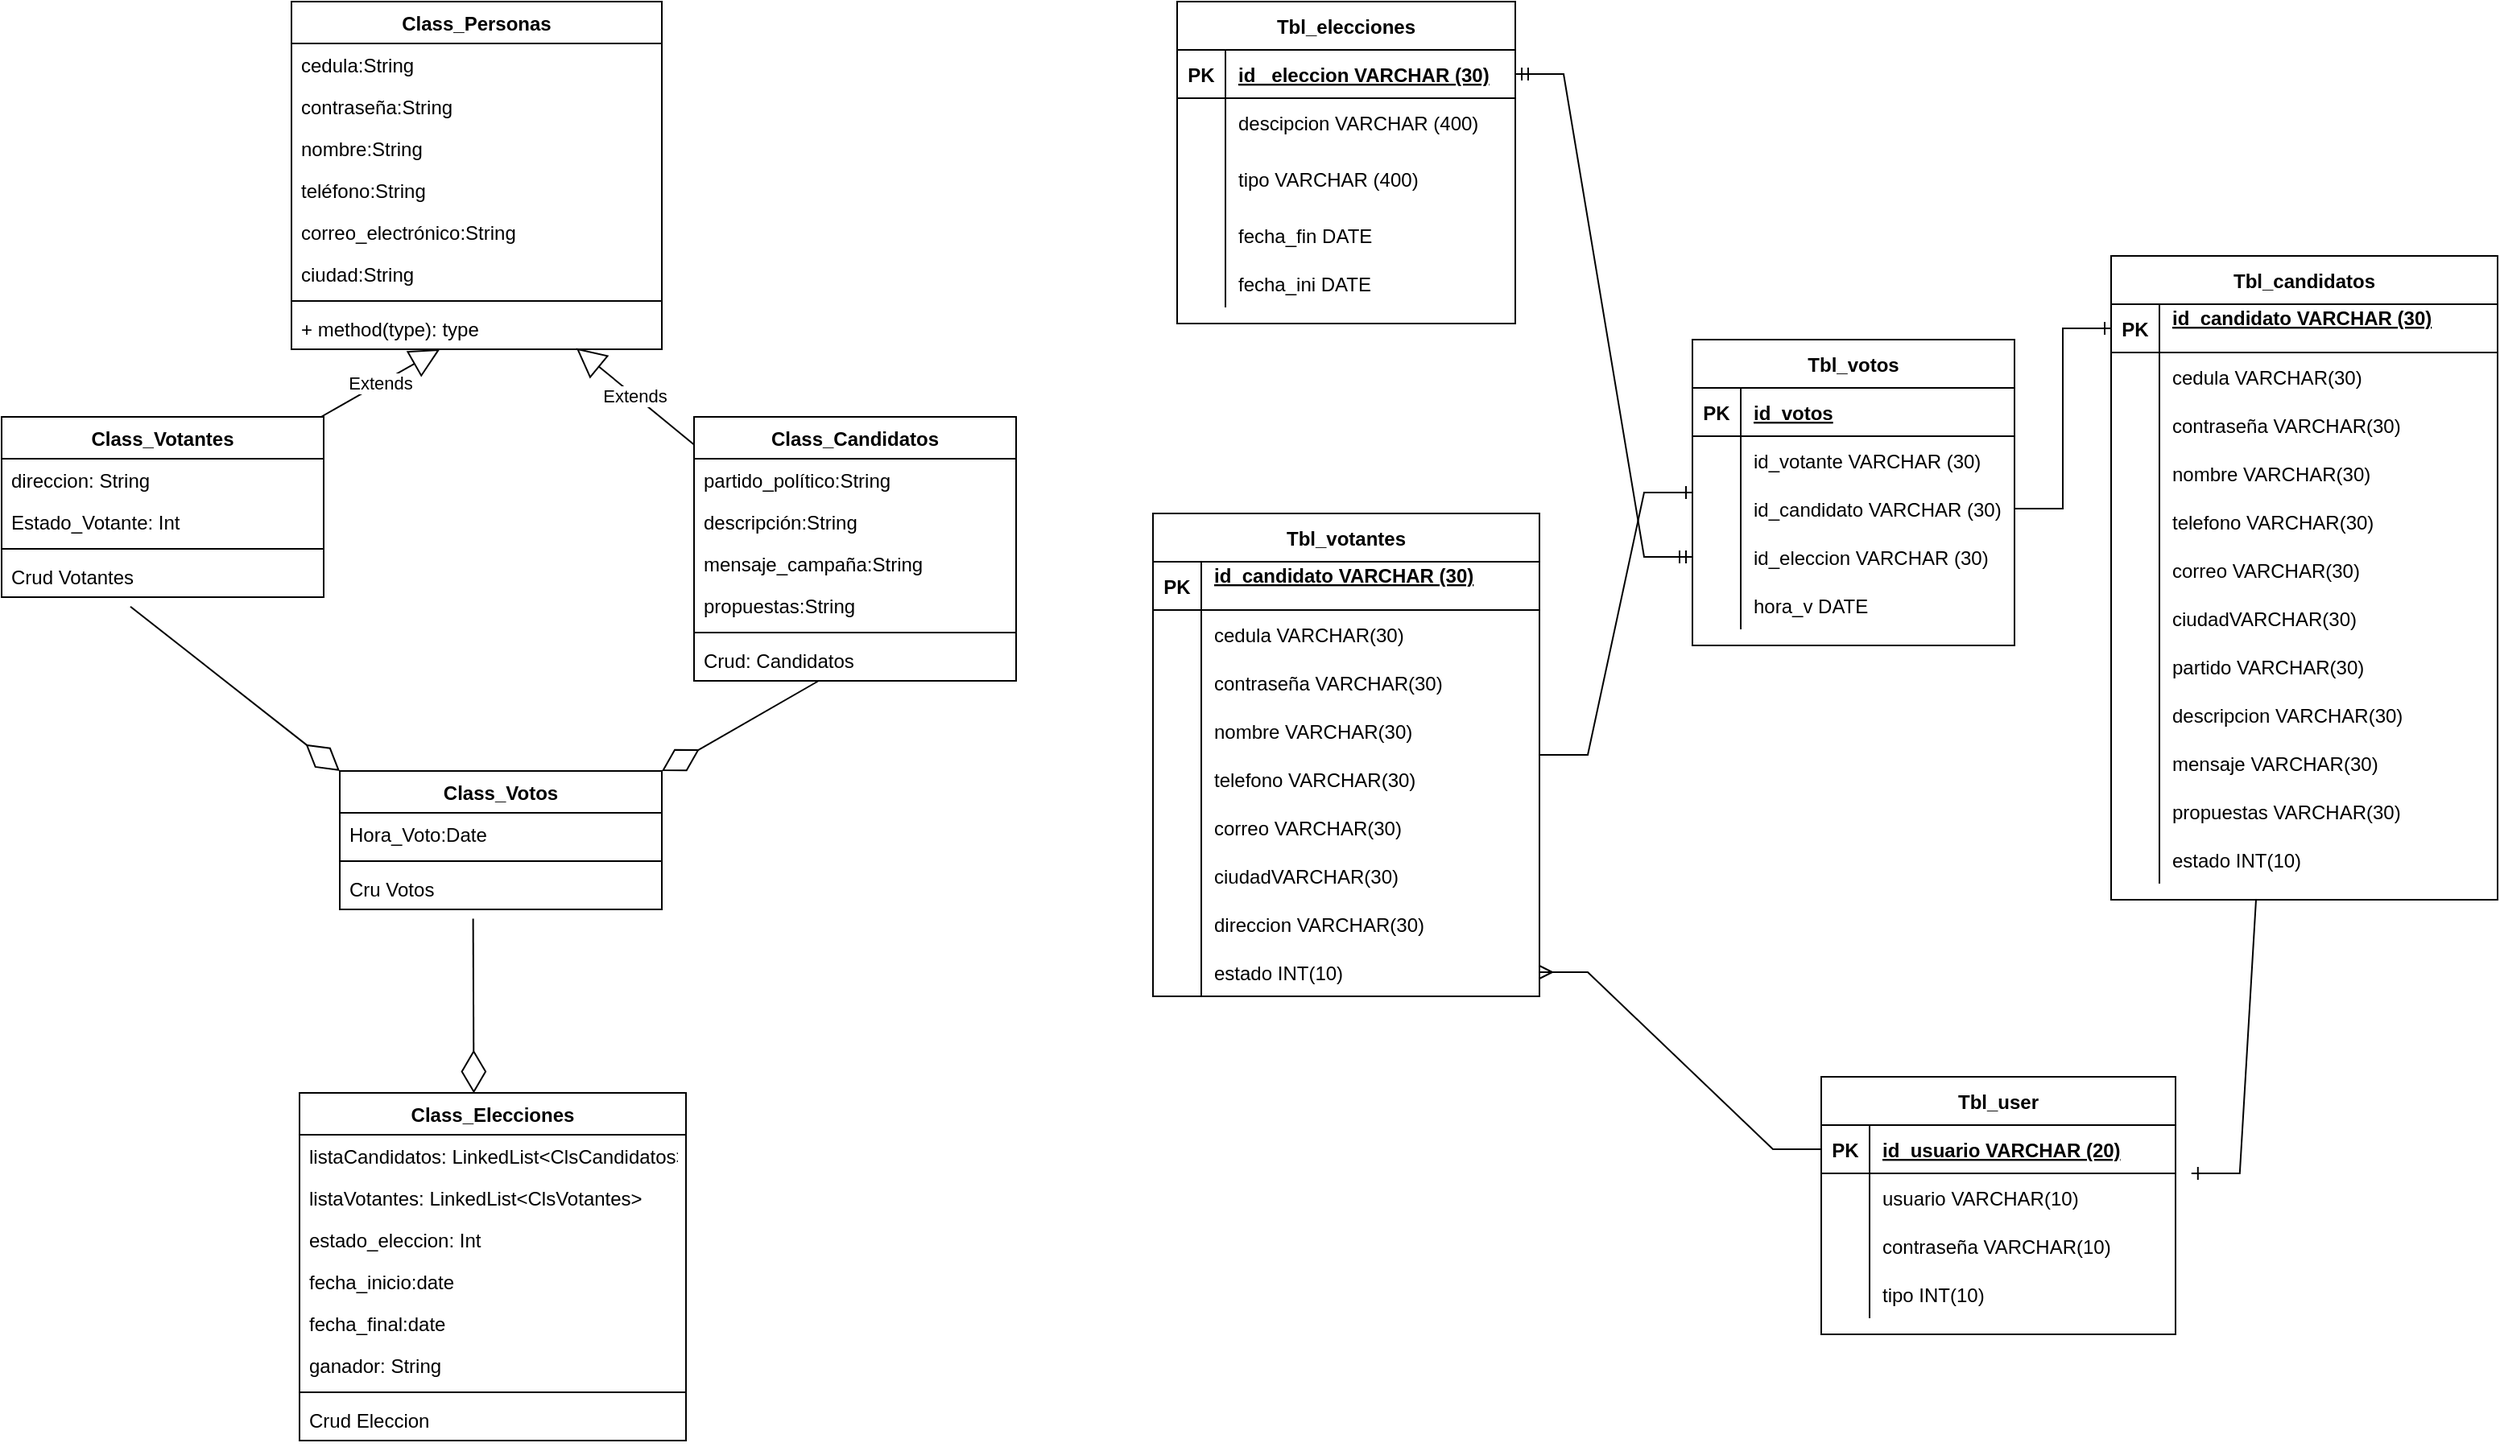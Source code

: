 <mxfile version="20.0.3" type="github">
  <diagram id="G4oEIByGBV0bDzOQUL3O" name="Page-1">
    <mxGraphModel dx="2031" dy="1134" grid="1" gridSize="10" guides="1" tooltips="1" connect="1" arrows="1" fold="1" page="1" pageScale="1" pageWidth="827" pageHeight="1169" math="0" shadow="0">
      <root>
        <mxCell id="0" />
        <mxCell id="1" parent="0" />
        <mxCell id="IxqfOwHsehewPm6ppPKk-1" value="Class_Personas" style="swimlane;fontStyle=1;align=center;verticalAlign=top;childLayout=stackLayout;horizontal=1;startSize=26;horizontalStack=0;resizeParent=1;resizeParentMax=0;resizeLast=0;collapsible=1;marginBottom=0;" parent="1" vertex="1">
          <mxGeometry x="260" y="122" width="230" height="216" as="geometry">
            <mxRectangle x="260" y="160" width="130" height="30" as="alternateBounds" />
          </mxGeometry>
        </mxCell>
        <mxCell id="IxqfOwHsehewPm6ppPKk-18" value="cedula:String" style="text;strokeColor=none;fillColor=none;align=left;verticalAlign=top;spacingLeft=4;spacingRight=4;overflow=hidden;rotatable=0;points=[[0,0.5],[1,0.5]];portConstraint=eastwest;" parent="IxqfOwHsehewPm6ppPKk-1" vertex="1">
          <mxGeometry y="26" width="230" height="26" as="geometry" />
        </mxCell>
        <mxCell id="Ws5EzYjuf2vBbt2wzNOS-32" value="contraseña:String" style="text;strokeColor=none;fillColor=none;align=left;verticalAlign=top;spacingLeft=4;spacingRight=4;overflow=hidden;rotatable=0;points=[[0,0.5],[1,0.5]];portConstraint=eastwest;" vertex="1" parent="IxqfOwHsehewPm6ppPKk-1">
          <mxGeometry y="52" width="230" height="26" as="geometry" />
        </mxCell>
        <mxCell id="IxqfOwHsehewPm6ppPKk-19" value="nombre:String" style="text;strokeColor=none;fillColor=none;align=left;verticalAlign=top;spacingLeft=4;spacingRight=4;overflow=hidden;rotatable=0;points=[[0,0.5],[1,0.5]];portConstraint=eastwest;" parent="IxqfOwHsehewPm6ppPKk-1" vertex="1">
          <mxGeometry y="78" width="230" height="26" as="geometry" />
        </mxCell>
        <mxCell id="IxqfOwHsehewPm6ppPKk-20" value="teléfono:String" style="text;strokeColor=none;fillColor=none;align=left;verticalAlign=top;spacingLeft=4;spacingRight=4;overflow=hidden;rotatable=0;points=[[0,0.5],[1,0.5]];portConstraint=eastwest;" parent="IxqfOwHsehewPm6ppPKk-1" vertex="1">
          <mxGeometry y="104" width="230" height="26" as="geometry" />
        </mxCell>
        <mxCell id="IxqfOwHsehewPm6ppPKk-35" value="correo_electrónico:String" style="text;strokeColor=none;fillColor=none;align=left;verticalAlign=top;spacingLeft=4;spacingRight=4;overflow=hidden;rotatable=0;points=[[0,0.5],[1,0.5]];portConstraint=eastwest;" parent="IxqfOwHsehewPm6ppPKk-1" vertex="1">
          <mxGeometry y="130" width="230" height="26" as="geometry" />
        </mxCell>
        <mxCell id="Ws5EzYjuf2vBbt2wzNOS-26" value="ciudad:String" style="text;strokeColor=none;fillColor=none;align=left;verticalAlign=top;spacingLeft=4;spacingRight=4;overflow=hidden;rotatable=0;points=[[0,0.5],[1,0.5]];portConstraint=eastwest;" vertex="1" parent="IxqfOwHsehewPm6ppPKk-1">
          <mxGeometry y="156" width="230" height="26" as="geometry" />
        </mxCell>
        <mxCell id="IxqfOwHsehewPm6ppPKk-3" value="" style="line;strokeWidth=1;fillColor=none;align=left;verticalAlign=middle;spacingTop=-1;spacingLeft=3;spacingRight=3;rotatable=0;labelPosition=right;points=[];portConstraint=eastwest;" parent="IxqfOwHsehewPm6ppPKk-1" vertex="1">
          <mxGeometry y="182" width="230" height="8" as="geometry" />
        </mxCell>
        <mxCell id="IxqfOwHsehewPm6ppPKk-4" value="+ method(type): type" style="text;strokeColor=none;fillColor=none;align=left;verticalAlign=top;spacingLeft=4;spacingRight=4;overflow=hidden;rotatable=0;points=[[0,0.5],[1,0.5]];portConstraint=eastwest;" parent="IxqfOwHsehewPm6ppPKk-1" vertex="1">
          <mxGeometry y="190" width="230" height="26" as="geometry" />
        </mxCell>
        <mxCell id="IxqfOwHsehewPm6ppPKk-5" value="Class_Candidatos" style="swimlane;fontStyle=1;align=center;verticalAlign=top;childLayout=stackLayout;horizontal=1;startSize=26;horizontalStack=0;resizeParent=1;resizeParentMax=0;resizeLast=0;collapsible=1;marginBottom=0;" parent="1" vertex="1">
          <mxGeometry x="510" y="380" width="200" height="164" as="geometry" />
        </mxCell>
        <mxCell id="Ws5EzYjuf2vBbt2wzNOS-27" value="partido_político:String&#xa;" style="text;strokeColor=none;fillColor=none;align=left;verticalAlign=top;spacingLeft=4;spacingRight=4;overflow=hidden;rotatable=0;points=[[0,0.5],[1,0.5]];portConstraint=eastwest;" vertex="1" parent="IxqfOwHsehewPm6ppPKk-5">
          <mxGeometry y="26" width="200" height="26" as="geometry" />
        </mxCell>
        <mxCell id="Ws5EzYjuf2vBbt2wzNOS-28" value="descripción:String" style="text;strokeColor=none;fillColor=none;align=left;verticalAlign=top;spacingLeft=4;spacingRight=4;overflow=hidden;rotatable=0;points=[[0,0.5],[1,0.5]];portConstraint=eastwest;" vertex="1" parent="IxqfOwHsehewPm6ppPKk-5">
          <mxGeometry y="52" width="200" height="26" as="geometry" />
        </mxCell>
        <mxCell id="Ws5EzYjuf2vBbt2wzNOS-29" value="mensaje_campaña:String" style="text;strokeColor=none;fillColor=none;align=left;verticalAlign=top;spacingLeft=4;spacingRight=4;overflow=hidden;rotatable=0;points=[[0,0.5],[1,0.5]];portConstraint=eastwest;" vertex="1" parent="IxqfOwHsehewPm6ppPKk-5">
          <mxGeometry y="78" width="200" height="26" as="geometry" />
        </mxCell>
        <mxCell id="Ws5EzYjuf2vBbt2wzNOS-30" value="propuestas:String" style="text;strokeColor=none;fillColor=none;align=left;verticalAlign=top;spacingLeft=4;spacingRight=4;overflow=hidden;rotatable=0;points=[[0,0.5],[1,0.5]];portConstraint=eastwest;" vertex="1" parent="IxqfOwHsehewPm6ppPKk-5">
          <mxGeometry y="104" width="200" height="26" as="geometry" />
        </mxCell>
        <mxCell id="IxqfOwHsehewPm6ppPKk-7" value="" style="line;strokeWidth=1;fillColor=none;align=left;verticalAlign=middle;spacingTop=-1;spacingLeft=3;spacingRight=3;rotatable=0;labelPosition=right;points=[];portConstraint=eastwest;" parent="IxqfOwHsehewPm6ppPKk-5" vertex="1">
          <mxGeometry y="130" width="200" height="8" as="geometry" />
        </mxCell>
        <mxCell id="IxqfOwHsehewPm6ppPKk-8" value="Crud: Candidatos" style="text;strokeColor=none;fillColor=none;align=left;verticalAlign=top;spacingLeft=4;spacingRight=4;overflow=hidden;rotatable=0;points=[[0,0.5],[1,0.5]];portConstraint=eastwest;" parent="IxqfOwHsehewPm6ppPKk-5" vertex="1">
          <mxGeometry y="138" width="200" height="26" as="geometry" />
        </mxCell>
        <mxCell id="IxqfOwHsehewPm6ppPKk-13" value="Class_Elecciones" style="swimlane;fontStyle=1;align=center;verticalAlign=top;childLayout=stackLayout;horizontal=1;startSize=26;horizontalStack=0;resizeParent=1;resizeParentMax=0;resizeLast=0;collapsible=1;marginBottom=0;" parent="1" vertex="1">
          <mxGeometry x="265" y="800" width="240" height="216" as="geometry" />
        </mxCell>
        <mxCell id="IxqfOwHsehewPm6ppPKk-14" value="listaCandidatos: LinkedList&lt;ClsCandidatos&gt;" style="text;strokeColor=none;fillColor=none;align=left;verticalAlign=top;spacingLeft=4;spacingRight=4;overflow=hidden;rotatable=0;points=[[0,0.5],[1,0.5]];portConstraint=eastwest;" parent="IxqfOwHsehewPm6ppPKk-13" vertex="1">
          <mxGeometry y="26" width="240" height="26" as="geometry" />
        </mxCell>
        <mxCell id="IxqfOwHsehewPm6ppPKk-33" value="listaVotantes: LinkedList&lt;ClsVotantes&gt;" style="text;strokeColor=none;fillColor=none;align=left;verticalAlign=top;spacingLeft=4;spacingRight=4;overflow=hidden;rotatable=0;points=[[0,0.5],[1,0.5]];portConstraint=eastwest;" parent="IxqfOwHsehewPm6ppPKk-13" vertex="1">
          <mxGeometry y="52" width="240" height="26" as="geometry" />
        </mxCell>
        <mxCell id="Ws5EzYjuf2vBbt2wzNOS-21" value="estado_eleccion: Int" style="text;strokeColor=none;fillColor=none;align=left;verticalAlign=top;spacingLeft=4;spacingRight=4;overflow=hidden;rotatable=0;points=[[0,0.5],[1,0.5]];portConstraint=eastwest;" vertex="1" parent="IxqfOwHsehewPm6ppPKk-13">
          <mxGeometry y="78" width="240" height="26" as="geometry" />
        </mxCell>
        <mxCell id="Ws5EzYjuf2vBbt2wzNOS-22" value="fecha_inicio:date" style="text;strokeColor=none;fillColor=none;align=left;verticalAlign=top;spacingLeft=4;spacingRight=4;overflow=hidden;rotatable=0;points=[[0,0.5],[1,0.5]];portConstraint=eastwest;" vertex="1" parent="IxqfOwHsehewPm6ppPKk-13">
          <mxGeometry y="104" width="240" height="26" as="geometry" />
        </mxCell>
        <mxCell id="Ws5EzYjuf2vBbt2wzNOS-23" value="fecha_final:date" style="text;strokeColor=none;fillColor=none;align=left;verticalAlign=top;spacingLeft=4;spacingRight=4;overflow=hidden;rotatable=0;points=[[0,0.5],[1,0.5]];portConstraint=eastwest;" vertex="1" parent="IxqfOwHsehewPm6ppPKk-13">
          <mxGeometry y="130" width="240" height="26" as="geometry" />
        </mxCell>
        <mxCell id="Ws5EzYjuf2vBbt2wzNOS-24" value="ganador: String" style="text;strokeColor=none;fillColor=none;align=left;verticalAlign=top;spacingLeft=4;spacingRight=4;overflow=hidden;rotatable=0;points=[[0,0.5],[1,0.5]];portConstraint=eastwest;" vertex="1" parent="IxqfOwHsehewPm6ppPKk-13">
          <mxGeometry y="156" width="240" height="26" as="geometry" />
        </mxCell>
        <mxCell id="IxqfOwHsehewPm6ppPKk-15" value="" style="line;strokeWidth=1;fillColor=none;align=left;verticalAlign=middle;spacingTop=-1;spacingLeft=3;spacingRight=3;rotatable=0;labelPosition=right;points=[];portConstraint=eastwest;" parent="IxqfOwHsehewPm6ppPKk-13" vertex="1">
          <mxGeometry y="182" width="240" height="8" as="geometry" />
        </mxCell>
        <mxCell id="IxqfOwHsehewPm6ppPKk-16" value="Crud Eleccion" style="text;strokeColor=none;fillColor=none;align=left;verticalAlign=top;spacingLeft=4;spacingRight=4;overflow=hidden;rotatable=0;points=[[0,0.5],[1,0.5]];portConstraint=eastwest;" parent="IxqfOwHsehewPm6ppPKk-13" vertex="1">
          <mxGeometry y="190" width="240" height="26" as="geometry" />
        </mxCell>
        <mxCell id="IxqfOwHsehewPm6ppPKk-32" value="" style="endArrow=diamondThin;endFill=0;endSize=24;html=1;rounded=0;entryX=1;entryY=0;entryDx=0;entryDy=0;" parent="1" source="IxqfOwHsehewPm6ppPKk-8" target="Ws5EzYjuf2vBbt2wzNOS-39" edge="1">
          <mxGeometry width="160" relative="1" as="geometry">
            <mxPoint x="350" y="430" as="sourcePoint" />
            <mxPoint x="510" y="430" as="targetPoint" />
          </mxGeometry>
        </mxCell>
        <mxCell id="IxqfOwHsehewPm6ppPKk-36" value="Class_Votantes" style="swimlane;fontStyle=1;align=center;verticalAlign=top;childLayout=stackLayout;horizontal=1;startSize=26;horizontalStack=0;resizeParent=1;resizeParentMax=0;resizeLast=0;collapsible=1;marginBottom=0;" parent="1" vertex="1">
          <mxGeometry x="80" y="380" width="200" height="112" as="geometry" />
        </mxCell>
        <mxCell id="IxqfOwHsehewPm6ppPKk-37" value="direccion: String" style="text;strokeColor=none;fillColor=none;align=left;verticalAlign=top;spacingLeft=4;spacingRight=4;overflow=hidden;rotatable=0;points=[[0,0.5],[1,0.5]];portConstraint=eastwest;" parent="IxqfOwHsehewPm6ppPKk-36" vertex="1">
          <mxGeometry y="26" width="200" height="26" as="geometry" />
        </mxCell>
        <mxCell id="Ws5EzYjuf2vBbt2wzNOS-48" value="Estado_Votante: Int" style="text;strokeColor=none;fillColor=none;align=left;verticalAlign=top;spacingLeft=4;spacingRight=4;overflow=hidden;rotatable=0;points=[[0,0.5],[1,0.5]];portConstraint=eastwest;" vertex="1" parent="IxqfOwHsehewPm6ppPKk-36">
          <mxGeometry y="52" width="200" height="26" as="geometry" />
        </mxCell>
        <mxCell id="IxqfOwHsehewPm6ppPKk-38" value="" style="line;strokeWidth=1;fillColor=none;align=left;verticalAlign=middle;spacingTop=-1;spacingLeft=3;spacingRight=3;rotatable=0;labelPosition=right;points=[];portConstraint=eastwest;" parent="IxqfOwHsehewPm6ppPKk-36" vertex="1">
          <mxGeometry y="78" width="200" height="8" as="geometry" />
        </mxCell>
        <mxCell id="IxqfOwHsehewPm6ppPKk-39" value="Crud Votantes" style="text;strokeColor=none;fillColor=none;align=left;verticalAlign=top;spacingLeft=4;spacingRight=4;overflow=hidden;rotatable=0;points=[[0,0.5],[1,0.5]];portConstraint=eastwest;" parent="IxqfOwHsehewPm6ppPKk-36" vertex="1">
          <mxGeometry y="86" width="200" height="26" as="geometry" />
        </mxCell>
        <mxCell id="IxqfOwHsehewPm6ppPKk-44" value="Extends" style="endArrow=block;endSize=16;endFill=0;html=1;rounded=0;" parent="1" source="IxqfOwHsehewPm6ppPKk-36" target="IxqfOwHsehewPm6ppPKk-4" edge="1">
          <mxGeometry width="160" relative="1" as="geometry">
            <mxPoint x="350" y="430" as="sourcePoint" />
            <mxPoint x="510" y="430" as="targetPoint" />
          </mxGeometry>
        </mxCell>
        <mxCell id="IxqfOwHsehewPm6ppPKk-45" value="Extends" style="endArrow=block;endSize=16;endFill=0;html=1;rounded=0;entryX=0.769;entryY=0.971;entryDx=0;entryDy=0;entryPerimeter=0;exitX=0;exitY=0.105;exitDx=0;exitDy=0;exitPerimeter=0;" parent="1" source="IxqfOwHsehewPm6ppPKk-5" target="IxqfOwHsehewPm6ppPKk-4" edge="1">
          <mxGeometry width="160" relative="1" as="geometry">
            <mxPoint x="350" y="430" as="sourcePoint" />
            <mxPoint x="510" y="430" as="targetPoint" />
          </mxGeometry>
        </mxCell>
        <mxCell id="Ws5EzYjuf2vBbt2wzNOS-16" value="" style="endArrow=diamondThin;endFill=0;endSize=24;html=1;rounded=0;entryX=0;entryY=0;entryDx=0;entryDy=0;exitX=0.4;exitY=1.226;exitDx=0;exitDy=0;exitPerimeter=0;" edge="1" parent="1" source="IxqfOwHsehewPm6ppPKk-39" target="Ws5EzYjuf2vBbt2wzNOS-39">
          <mxGeometry width="160" relative="1" as="geometry">
            <mxPoint x="169" y="492.988" as="sourcePoint" />
            <mxPoint x="770" y="510" as="targetPoint" />
          </mxGeometry>
        </mxCell>
        <mxCell id="Ws5EzYjuf2vBbt2wzNOS-39" value="Class_Votos" style="swimlane;fontStyle=1;align=center;verticalAlign=top;childLayout=stackLayout;horizontal=1;startSize=26;horizontalStack=0;resizeParent=1;resizeParentMax=0;resizeLast=0;collapsible=1;marginBottom=0;" vertex="1" parent="1">
          <mxGeometry x="290" y="600" width="200" height="86" as="geometry" />
        </mxCell>
        <mxCell id="Ws5EzYjuf2vBbt2wzNOS-41" value="Hora_Voto:Date" style="text;strokeColor=none;fillColor=none;align=left;verticalAlign=top;spacingLeft=4;spacingRight=4;overflow=hidden;rotatable=0;points=[[0,0.5],[1,0.5]];portConstraint=eastwest;" vertex="1" parent="Ws5EzYjuf2vBbt2wzNOS-39">
          <mxGeometry y="26" width="200" height="26" as="geometry" />
        </mxCell>
        <mxCell id="Ws5EzYjuf2vBbt2wzNOS-43" value="" style="line;strokeWidth=1;fillColor=none;align=left;verticalAlign=middle;spacingTop=-1;spacingLeft=3;spacingRight=3;rotatable=0;labelPosition=right;points=[];portConstraint=eastwest;" vertex="1" parent="Ws5EzYjuf2vBbt2wzNOS-39">
          <mxGeometry y="52" width="200" height="8" as="geometry" />
        </mxCell>
        <mxCell id="Ws5EzYjuf2vBbt2wzNOS-44" value="Cru Votos" style="text;strokeColor=none;fillColor=none;align=left;verticalAlign=top;spacingLeft=4;spacingRight=4;overflow=hidden;rotatable=0;points=[[0,0.5],[1,0.5]];portConstraint=eastwest;" vertex="1" parent="Ws5EzYjuf2vBbt2wzNOS-39">
          <mxGeometry y="60" width="200" height="26" as="geometry" />
        </mxCell>
        <mxCell id="Ws5EzYjuf2vBbt2wzNOS-46" value="" style="endArrow=diamondThin;endFill=0;endSize=24;html=1;rounded=0;entryX=0.451;entryY=0.001;entryDx=0;entryDy=0;entryPerimeter=0;exitX=0.414;exitY=1.222;exitDx=0;exitDy=0;exitPerimeter=0;" edge="1" parent="1" source="Ws5EzYjuf2vBbt2wzNOS-44" target="IxqfOwHsehewPm6ppPKk-13">
          <mxGeometry width="160" relative="1" as="geometry">
            <mxPoint x="540" y="650" as="sourcePoint" />
            <mxPoint x="700" y="650" as="targetPoint" />
          </mxGeometry>
        </mxCell>
        <mxCell id="Ws5EzYjuf2vBbt2wzNOS-49" value="Tbl_elecciones" style="shape=table;startSize=30;container=1;collapsible=1;childLayout=tableLayout;fixedRows=1;rowLines=0;fontStyle=1;align=center;resizeLast=1;" vertex="1" parent="1">
          <mxGeometry x="810" y="122" width="210" height="200.0" as="geometry" />
        </mxCell>
        <mxCell id="Ws5EzYjuf2vBbt2wzNOS-50" value="" style="shape=tableRow;horizontal=0;startSize=0;swimlaneHead=0;swimlaneBody=0;fillColor=none;collapsible=0;dropTarget=0;points=[[0,0.5],[1,0.5]];portConstraint=eastwest;top=0;left=0;right=0;bottom=1;" vertex="1" parent="Ws5EzYjuf2vBbt2wzNOS-49">
          <mxGeometry y="30" width="210" height="30" as="geometry" />
        </mxCell>
        <mxCell id="Ws5EzYjuf2vBbt2wzNOS-51" value="PK" style="shape=partialRectangle;connectable=0;fillColor=none;top=0;left=0;bottom=0;right=0;fontStyle=1;overflow=hidden;" vertex="1" parent="Ws5EzYjuf2vBbt2wzNOS-50">
          <mxGeometry width="30" height="30" as="geometry">
            <mxRectangle width="30" height="30" as="alternateBounds" />
          </mxGeometry>
        </mxCell>
        <mxCell id="Ws5EzYjuf2vBbt2wzNOS-52" value="id_ eleccion VARCHAR (30)" style="shape=partialRectangle;connectable=0;fillColor=none;top=0;left=0;bottom=0;right=0;align=left;spacingLeft=6;fontStyle=5;overflow=hidden;" vertex="1" parent="Ws5EzYjuf2vBbt2wzNOS-50">
          <mxGeometry x="30" width="180" height="30" as="geometry">
            <mxRectangle width="180" height="30" as="alternateBounds" />
          </mxGeometry>
        </mxCell>
        <mxCell id="Ws5EzYjuf2vBbt2wzNOS-53" value="" style="shape=tableRow;horizontal=0;startSize=0;swimlaneHead=0;swimlaneBody=0;fillColor=none;collapsible=0;dropTarget=0;points=[[0,0.5],[1,0.5]];portConstraint=eastwest;top=0;left=0;right=0;bottom=0;" vertex="1" parent="Ws5EzYjuf2vBbt2wzNOS-49">
          <mxGeometry y="60" width="210" height="30" as="geometry" />
        </mxCell>
        <mxCell id="Ws5EzYjuf2vBbt2wzNOS-54" value="" style="shape=partialRectangle;connectable=0;fillColor=none;top=0;left=0;bottom=0;right=0;editable=1;overflow=hidden;" vertex="1" parent="Ws5EzYjuf2vBbt2wzNOS-53">
          <mxGeometry width="30" height="30" as="geometry">
            <mxRectangle width="30" height="30" as="alternateBounds" />
          </mxGeometry>
        </mxCell>
        <mxCell id="Ws5EzYjuf2vBbt2wzNOS-55" value="descipcion VARCHAR (400)" style="shape=partialRectangle;connectable=0;fillColor=none;top=0;left=0;bottom=0;right=0;align=left;spacingLeft=6;overflow=hidden;" vertex="1" parent="Ws5EzYjuf2vBbt2wzNOS-53">
          <mxGeometry x="30" width="180" height="30" as="geometry">
            <mxRectangle width="180" height="30" as="alternateBounds" />
          </mxGeometry>
        </mxCell>
        <mxCell id="Ws5EzYjuf2vBbt2wzNOS-56" value="" style="shape=tableRow;horizontal=0;startSize=0;swimlaneHead=0;swimlaneBody=0;fillColor=none;collapsible=0;dropTarget=0;points=[[0,0.5],[1,0.5]];portConstraint=eastwest;top=0;left=0;right=0;bottom=0;" vertex="1" parent="Ws5EzYjuf2vBbt2wzNOS-49">
          <mxGeometry y="90" width="210" height="40" as="geometry" />
        </mxCell>
        <mxCell id="Ws5EzYjuf2vBbt2wzNOS-57" value="" style="shape=partialRectangle;connectable=0;fillColor=none;top=0;left=0;bottom=0;right=0;editable=1;overflow=hidden;" vertex="1" parent="Ws5EzYjuf2vBbt2wzNOS-56">
          <mxGeometry width="30" height="40" as="geometry">
            <mxRectangle width="30" height="40" as="alternateBounds" />
          </mxGeometry>
        </mxCell>
        <mxCell id="Ws5EzYjuf2vBbt2wzNOS-58" value="tipo VARCHAR (400)" style="shape=partialRectangle;connectable=0;fillColor=none;top=0;left=0;bottom=0;right=0;align=left;spacingLeft=6;overflow=hidden;" vertex="1" parent="Ws5EzYjuf2vBbt2wzNOS-56">
          <mxGeometry x="30" width="180" height="40" as="geometry">
            <mxRectangle width="180" height="40" as="alternateBounds" />
          </mxGeometry>
        </mxCell>
        <mxCell id="Ws5EzYjuf2vBbt2wzNOS-59" value="" style="shape=tableRow;horizontal=0;startSize=0;swimlaneHead=0;swimlaneBody=0;fillColor=none;collapsible=0;dropTarget=0;points=[[0,0.5],[1,0.5]];portConstraint=eastwest;top=0;left=0;right=0;bottom=0;" vertex="1" parent="Ws5EzYjuf2vBbt2wzNOS-49">
          <mxGeometry y="130" width="210" height="30" as="geometry" />
        </mxCell>
        <mxCell id="Ws5EzYjuf2vBbt2wzNOS-60" value="" style="shape=partialRectangle;connectable=0;fillColor=none;top=0;left=0;bottom=0;right=0;editable=1;overflow=hidden;" vertex="1" parent="Ws5EzYjuf2vBbt2wzNOS-59">
          <mxGeometry width="30" height="30" as="geometry">
            <mxRectangle width="30" height="30" as="alternateBounds" />
          </mxGeometry>
        </mxCell>
        <mxCell id="Ws5EzYjuf2vBbt2wzNOS-61" value="fecha_fin DATE" style="shape=partialRectangle;connectable=0;fillColor=none;top=0;left=0;bottom=0;right=0;align=left;spacingLeft=6;overflow=hidden;" vertex="1" parent="Ws5EzYjuf2vBbt2wzNOS-59">
          <mxGeometry x="30" width="180" height="30" as="geometry">
            <mxRectangle width="180" height="30" as="alternateBounds" />
          </mxGeometry>
        </mxCell>
        <mxCell id="Ws5EzYjuf2vBbt2wzNOS-101" value="" style="shape=tableRow;horizontal=0;startSize=0;swimlaneHead=0;swimlaneBody=0;fillColor=none;collapsible=0;dropTarget=0;points=[[0,0.5],[1,0.5]];portConstraint=eastwest;top=0;left=0;right=0;bottom=0;" vertex="1" parent="Ws5EzYjuf2vBbt2wzNOS-49">
          <mxGeometry y="160" width="210" height="30" as="geometry" />
        </mxCell>
        <mxCell id="Ws5EzYjuf2vBbt2wzNOS-102" value="" style="shape=partialRectangle;connectable=0;fillColor=none;top=0;left=0;bottom=0;right=0;editable=1;overflow=hidden;" vertex="1" parent="Ws5EzYjuf2vBbt2wzNOS-101">
          <mxGeometry width="30" height="30" as="geometry">
            <mxRectangle width="30" height="30" as="alternateBounds" />
          </mxGeometry>
        </mxCell>
        <mxCell id="Ws5EzYjuf2vBbt2wzNOS-103" value="fecha_ini DATE" style="shape=partialRectangle;connectable=0;fillColor=none;top=0;left=0;bottom=0;right=0;align=left;spacingLeft=6;overflow=hidden;" vertex="1" parent="Ws5EzYjuf2vBbt2wzNOS-101">
          <mxGeometry x="30" width="180" height="30" as="geometry">
            <mxRectangle width="180" height="30" as="alternateBounds" />
          </mxGeometry>
        </mxCell>
        <mxCell id="Ws5EzYjuf2vBbt2wzNOS-75" value="Tbl_candidatos" style="shape=table;startSize=30;container=1;collapsible=1;childLayout=tableLayout;fixedRows=1;rowLines=0;fontStyle=1;align=center;resizeLast=1;" vertex="1" parent="1">
          <mxGeometry x="1390" y="280" width="240" height="400" as="geometry" />
        </mxCell>
        <mxCell id="Ws5EzYjuf2vBbt2wzNOS-76" value="" style="shape=tableRow;horizontal=0;startSize=0;swimlaneHead=0;swimlaneBody=0;fillColor=none;collapsible=0;dropTarget=0;points=[[0,0.5],[1,0.5]];portConstraint=eastwest;top=0;left=0;right=0;bottom=1;" vertex="1" parent="Ws5EzYjuf2vBbt2wzNOS-75">
          <mxGeometry y="30" width="240" height="30" as="geometry" />
        </mxCell>
        <mxCell id="Ws5EzYjuf2vBbt2wzNOS-77" value="PK" style="shape=partialRectangle;connectable=0;fillColor=none;top=0;left=0;bottom=0;right=0;fontStyle=1;overflow=hidden;" vertex="1" parent="Ws5EzYjuf2vBbt2wzNOS-76">
          <mxGeometry width="30" height="30" as="geometry">
            <mxRectangle width="30" height="30" as="alternateBounds" />
          </mxGeometry>
        </mxCell>
        <mxCell id="Ws5EzYjuf2vBbt2wzNOS-78" value="id_candidato VARCHAR (30)&#xa;" style="shape=partialRectangle;connectable=0;fillColor=none;top=0;left=0;bottom=0;right=0;align=left;spacingLeft=6;fontStyle=5;overflow=hidden;" vertex="1" parent="Ws5EzYjuf2vBbt2wzNOS-76">
          <mxGeometry x="30" width="210" height="30" as="geometry">
            <mxRectangle width="210" height="30" as="alternateBounds" />
          </mxGeometry>
        </mxCell>
        <mxCell id="Ws5EzYjuf2vBbt2wzNOS-79" value="" style="shape=tableRow;horizontal=0;startSize=0;swimlaneHead=0;swimlaneBody=0;fillColor=none;collapsible=0;dropTarget=0;points=[[0,0.5],[1,0.5]];portConstraint=eastwest;top=0;left=0;right=0;bottom=0;" vertex="1" parent="Ws5EzYjuf2vBbt2wzNOS-75">
          <mxGeometry y="60" width="240" height="30" as="geometry" />
        </mxCell>
        <mxCell id="Ws5EzYjuf2vBbt2wzNOS-80" value="" style="shape=partialRectangle;connectable=0;fillColor=none;top=0;left=0;bottom=0;right=0;editable=1;overflow=hidden;" vertex="1" parent="Ws5EzYjuf2vBbt2wzNOS-79">
          <mxGeometry width="30" height="30" as="geometry">
            <mxRectangle width="30" height="30" as="alternateBounds" />
          </mxGeometry>
        </mxCell>
        <mxCell id="Ws5EzYjuf2vBbt2wzNOS-81" value="cedula VARCHAR(30)" style="shape=partialRectangle;connectable=0;fillColor=none;top=0;left=0;bottom=0;right=0;align=left;spacingLeft=6;overflow=hidden;" vertex="1" parent="Ws5EzYjuf2vBbt2wzNOS-79">
          <mxGeometry x="30" width="210" height="30" as="geometry">
            <mxRectangle width="210" height="30" as="alternateBounds" />
          </mxGeometry>
        </mxCell>
        <mxCell id="Ws5EzYjuf2vBbt2wzNOS-82" value="" style="shape=tableRow;horizontal=0;startSize=0;swimlaneHead=0;swimlaneBody=0;fillColor=none;collapsible=0;dropTarget=0;points=[[0,0.5],[1,0.5]];portConstraint=eastwest;top=0;left=0;right=0;bottom=0;" vertex="1" parent="Ws5EzYjuf2vBbt2wzNOS-75">
          <mxGeometry y="90" width="240" height="30" as="geometry" />
        </mxCell>
        <mxCell id="Ws5EzYjuf2vBbt2wzNOS-83" value="" style="shape=partialRectangle;connectable=0;fillColor=none;top=0;left=0;bottom=0;right=0;editable=1;overflow=hidden;" vertex="1" parent="Ws5EzYjuf2vBbt2wzNOS-82">
          <mxGeometry width="30" height="30" as="geometry">
            <mxRectangle width="30" height="30" as="alternateBounds" />
          </mxGeometry>
        </mxCell>
        <mxCell id="Ws5EzYjuf2vBbt2wzNOS-84" value="contraseña VARCHAR(30)" style="shape=partialRectangle;connectable=0;fillColor=none;top=0;left=0;bottom=0;right=0;align=left;spacingLeft=6;overflow=hidden;" vertex="1" parent="Ws5EzYjuf2vBbt2wzNOS-82">
          <mxGeometry x="30" width="210" height="30" as="geometry">
            <mxRectangle width="210" height="30" as="alternateBounds" />
          </mxGeometry>
        </mxCell>
        <mxCell id="Ws5EzYjuf2vBbt2wzNOS-85" value="" style="shape=tableRow;horizontal=0;startSize=0;swimlaneHead=0;swimlaneBody=0;fillColor=none;collapsible=0;dropTarget=0;points=[[0,0.5],[1,0.5]];portConstraint=eastwest;top=0;left=0;right=0;bottom=0;" vertex="1" parent="Ws5EzYjuf2vBbt2wzNOS-75">
          <mxGeometry y="120" width="240" height="30" as="geometry" />
        </mxCell>
        <mxCell id="Ws5EzYjuf2vBbt2wzNOS-86" value="" style="shape=partialRectangle;connectable=0;fillColor=none;top=0;left=0;bottom=0;right=0;editable=1;overflow=hidden;" vertex="1" parent="Ws5EzYjuf2vBbt2wzNOS-85">
          <mxGeometry width="30" height="30" as="geometry">
            <mxRectangle width="30" height="30" as="alternateBounds" />
          </mxGeometry>
        </mxCell>
        <mxCell id="Ws5EzYjuf2vBbt2wzNOS-87" value="nombre VARCHAR(30)" style="shape=partialRectangle;connectable=0;fillColor=none;top=0;left=0;bottom=0;right=0;align=left;spacingLeft=6;overflow=hidden;" vertex="1" parent="Ws5EzYjuf2vBbt2wzNOS-85">
          <mxGeometry x="30" width="210" height="30" as="geometry">
            <mxRectangle width="210" height="30" as="alternateBounds" />
          </mxGeometry>
        </mxCell>
        <mxCell id="Ws5EzYjuf2vBbt2wzNOS-104" value="" style="shape=tableRow;horizontal=0;startSize=0;swimlaneHead=0;swimlaneBody=0;fillColor=none;collapsible=0;dropTarget=0;points=[[0,0.5],[1,0.5]];portConstraint=eastwest;top=0;left=0;right=0;bottom=0;" vertex="1" parent="Ws5EzYjuf2vBbt2wzNOS-75">
          <mxGeometry y="150" width="240" height="30" as="geometry" />
        </mxCell>
        <mxCell id="Ws5EzYjuf2vBbt2wzNOS-105" value="" style="shape=partialRectangle;connectable=0;fillColor=none;top=0;left=0;bottom=0;right=0;editable=1;overflow=hidden;" vertex="1" parent="Ws5EzYjuf2vBbt2wzNOS-104">
          <mxGeometry width="30" height="30" as="geometry">
            <mxRectangle width="30" height="30" as="alternateBounds" />
          </mxGeometry>
        </mxCell>
        <mxCell id="Ws5EzYjuf2vBbt2wzNOS-106" value="telefono VARCHAR(30)" style="shape=partialRectangle;connectable=0;fillColor=none;top=0;left=0;bottom=0;right=0;align=left;spacingLeft=6;overflow=hidden;" vertex="1" parent="Ws5EzYjuf2vBbt2wzNOS-104">
          <mxGeometry x="30" width="210" height="30" as="geometry">
            <mxRectangle width="210" height="30" as="alternateBounds" />
          </mxGeometry>
        </mxCell>
        <mxCell id="Ws5EzYjuf2vBbt2wzNOS-107" value="" style="shape=tableRow;horizontal=0;startSize=0;swimlaneHead=0;swimlaneBody=0;fillColor=none;collapsible=0;dropTarget=0;points=[[0,0.5],[1,0.5]];portConstraint=eastwest;top=0;left=0;right=0;bottom=0;" vertex="1" parent="Ws5EzYjuf2vBbt2wzNOS-75">
          <mxGeometry y="180" width="240" height="30" as="geometry" />
        </mxCell>
        <mxCell id="Ws5EzYjuf2vBbt2wzNOS-108" value="" style="shape=partialRectangle;connectable=0;fillColor=none;top=0;left=0;bottom=0;right=0;editable=1;overflow=hidden;" vertex="1" parent="Ws5EzYjuf2vBbt2wzNOS-107">
          <mxGeometry width="30" height="30" as="geometry">
            <mxRectangle width="30" height="30" as="alternateBounds" />
          </mxGeometry>
        </mxCell>
        <mxCell id="Ws5EzYjuf2vBbt2wzNOS-109" value="correo VARCHAR(30)" style="shape=partialRectangle;connectable=0;fillColor=none;top=0;left=0;bottom=0;right=0;align=left;spacingLeft=6;overflow=hidden;" vertex="1" parent="Ws5EzYjuf2vBbt2wzNOS-107">
          <mxGeometry x="30" width="210" height="30" as="geometry">
            <mxRectangle width="210" height="30" as="alternateBounds" />
          </mxGeometry>
        </mxCell>
        <mxCell id="Ws5EzYjuf2vBbt2wzNOS-110" value="" style="shape=tableRow;horizontal=0;startSize=0;swimlaneHead=0;swimlaneBody=0;fillColor=none;collapsible=0;dropTarget=0;points=[[0,0.5],[1,0.5]];portConstraint=eastwest;top=0;left=0;right=0;bottom=0;" vertex="1" parent="Ws5EzYjuf2vBbt2wzNOS-75">
          <mxGeometry y="210" width="240" height="30" as="geometry" />
        </mxCell>
        <mxCell id="Ws5EzYjuf2vBbt2wzNOS-111" value="" style="shape=partialRectangle;connectable=0;fillColor=none;top=0;left=0;bottom=0;right=0;editable=1;overflow=hidden;" vertex="1" parent="Ws5EzYjuf2vBbt2wzNOS-110">
          <mxGeometry width="30" height="30" as="geometry">
            <mxRectangle width="30" height="30" as="alternateBounds" />
          </mxGeometry>
        </mxCell>
        <mxCell id="Ws5EzYjuf2vBbt2wzNOS-112" value="ciudadVARCHAR(30)" style="shape=partialRectangle;connectable=0;fillColor=none;top=0;left=0;bottom=0;right=0;align=left;spacingLeft=6;overflow=hidden;" vertex="1" parent="Ws5EzYjuf2vBbt2wzNOS-110">
          <mxGeometry x="30" width="210" height="30" as="geometry">
            <mxRectangle width="210" height="30" as="alternateBounds" />
          </mxGeometry>
        </mxCell>
        <mxCell id="Ws5EzYjuf2vBbt2wzNOS-113" value="" style="shape=tableRow;horizontal=0;startSize=0;swimlaneHead=0;swimlaneBody=0;fillColor=none;collapsible=0;dropTarget=0;points=[[0,0.5],[1,0.5]];portConstraint=eastwest;top=0;left=0;right=0;bottom=0;" vertex="1" parent="Ws5EzYjuf2vBbt2wzNOS-75">
          <mxGeometry y="240" width="240" height="30" as="geometry" />
        </mxCell>
        <mxCell id="Ws5EzYjuf2vBbt2wzNOS-114" value="" style="shape=partialRectangle;connectable=0;fillColor=none;top=0;left=0;bottom=0;right=0;editable=1;overflow=hidden;" vertex="1" parent="Ws5EzYjuf2vBbt2wzNOS-113">
          <mxGeometry width="30" height="30" as="geometry">
            <mxRectangle width="30" height="30" as="alternateBounds" />
          </mxGeometry>
        </mxCell>
        <mxCell id="Ws5EzYjuf2vBbt2wzNOS-115" value="partido VARCHAR(30)" style="shape=partialRectangle;connectable=0;fillColor=none;top=0;left=0;bottom=0;right=0;align=left;spacingLeft=6;overflow=hidden;" vertex="1" parent="Ws5EzYjuf2vBbt2wzNOS-113">
          <mxGeometry x="30" width="210" height="30" as="geometry">
            <mxRectangle width="210" height="30" as="alternateBounds" />
          </mxGeometry>
        </mxCell>
        <mxCell id="Ws5EzYjuf2vBbt2wzNOS-116" value="" style="shape=tableRow;horizontal=0;startSize=0;swimlaneHead=0;swimlaneBody=0;fillColor=none;collapsible=0;dropTarget=0;points=[[0,0.5],[1,0.5]];portConstraint=eastwest;top=0;left=0;right=0;bottom=0;" vertex="1" parent="Ws5EzYjuf2vBbt2wzNOS-75">
          <mxGeometry y="270" width="240" height="30" as="geometry" />
        </mxCell>
        <mxCell id="Ws5EzYjuf2vBbt2wzNOS-117" value="" style="shape=partialRectangle;connectable=0;fillColor=none;top=0;left=0;bottom=0;right=0;editable=1;overflow=hidden;" vertex="1" parent="Ws5EzYjuf2vBbt2wzNOS-116">
          <mxGeometry width="30" height="30" as="geometry">
            <mxRectangle width="30" height="30" as="alternateBounds" />
          </mxGeometry>
        </mxCell>
        <mxCell id="Ws5EzYjuf2vBbt2wzNOS-118" value="descripcion VARCHAR(30)" style="shape=partialRectangle;connectable=0;fillColor=none;top=0;left=0;bottom=0;right=0;align=left;spacingLeft=6;overflow=hidden;" vertex="1" parent="Ws5EzYjuf2vBbt2wzNOS-116">
          <mxGeometry x="30" width="210" height="30" as="geometry">
            <mxRectangle width="210" height="30" as="alternateBounds" />
          </mxGeometry>
        </mxCell>
        <mxCell id="Ws5EzYjuf2vBbt2wzNOS-119" value="" style="shape=tableRow;horizontal=0;startSize=0;swimlaneHead=0;swimlaneBody=0;fillColor=none;collapsible=0;dropTarget=0;points=[[0,0.5],[1,0.5]];portConstraint=eastwest;top=0;left=0;right=0;bottom=0;" vertex="1" parent="Ws5EzYjuf2vBbt2wzNOS-75">
          <mxGeometry y="300" width="240" height="30" as="geometry" />
        </mxCell>
        <mxCell id="Ws5EzYjuf2vBbt2wzNOS-120" value="" style="shape=partialRectangle;connectable=0;fillColor=none;top=0;left=0;bottom=0;right=0;editable=1;overflow=hidden;" vertex="1" parent="Ws5EzYjuf2vBbt2wzNOS-119">
          <mxGeometry width="30" height="30" as="geometry">
            <mxRectangle width="30" height="30" as="alternateBounds" />
          </mxGeometry>
        </mxCell>
        <mxCell id="Ws5EzYjuf2vBbt2wzNOS-121" value="mensaje VARCHAR(30)" style="shape=partialRectangle;connectable=0;fillColor=none;top=0;left=0;bottom=0;right=0;align=left;spacingLeft=6;overflow=hidden;" vertex="1" parent="Ws5EzYjuf2vBbt2wzNOS-119">
          <mxGeometry x="30" width="210" height="30" as="geometry">
            <mxRectangle width="210" height="30" as="alternateBounds" />
          </mxGeometry>
        </mxCell>
        <mxCell id="Ws5EzYjuf2vBbt2wzNOS-122" value="" style="shape=tableRow;horizontal=0;startSize=0;swimlaneHead=0;swimlaneBody=0;fillColor=none;collapsible=0;dropTarget=0;points=[[0,0.5],[1,0.5]];portConstraint=eastwest;top=0;left=0;right=0;bottom=0;" vertex="1" parent="Ws5EzYjuf2vBbt2wzNOS-75">
          <mxGeometry y="330" width="240" height="30" as="geometry" />
        </mxCell>
        <mxCell id="Ws5EzYjuf2vBbt2wzNOS-123" value="" style="shape=partialRectangle;connectable=0;fillColor=none;top=0;left=0;bottom=0;right=0;editable=1;overflow=hidden;" vertex="1" parent="Ws5EzYjuf2vBbt2wzNOS-122">
          <mxGeometry width="30" height="30" as="geometry">
            <mxRectangle width="30" height="30" as="alternateBounds" />
          </mxGeometry>
        </mxCell>
        <mxCell id="Ws5EzYjuf2vBbt2wzNOS-124" value="propuestas VARCHAR(30)" style="shape=partialRectangle;connectable=0;fillColor=none;top=0;left=0;bottom=0;right=0;align=left;spacingLeft=6;overflow=hidden;" vertex="1" parent="Ws5EzYjuf2vBbt2wzNOS-122">
          <mxGeometry x="30" width="210" height="30" as="geometry">
            <mxRectangle width="210" height="30" as="alternateBounds" />
          </mxGeometry>
        </mxCell>
        <mxCell id="Ws5EzYjuf2vBbt2wzNOS-159" value="" style="shape=tableRow;horizontal=0;startSize=0;swimlaneHead=0;swimlaneBody=0;fillColor=none;collapsible=0;dropTarget=0;points=[[0,0.5],[1,0.5]];portConstraint=eastwest;top=0;left=0;right=0;bottom=0;" vertex="1" parent="Ws5EzYjuf2vBbt2wzNOS-75">
          <mxGeometry y="360" width="240" height="30" as="geometry" />
        </mxCell>
        <mxCell id="Ws5EzYjuf2vBbt2wzNOS-160" value="" style="shape=partialRectangle;connectable=0;fillColor=none;top=0;left=0;bottom=0;right=0;editable=1;overflow=hidden;" vertex="1" parent="Ws5EzYjuf2vBbt2wzNOS-159">
          <mxGeometry width="30" height="30" as="geometry">
            <mxRectangle width="30" height="30" as="alternateBounds" />
          </mxGeometry>
        </mxCell>
        <mxCell id="Ws5EzYjuf2vBbt2wzNOS-161" value="estado INT(10)" style="shape=partialRectangle;connectable=0;fillColor=none;top=0;left=0;bottom=0;right=0;align=left;spacingLeft=6;overflow=hidden;" vertex="1" parent="Ws5EzYjuf2vBbt2wzNOS-159">
          <mxGeometry x="30" width="210" height="30" as="geometry">
            <mxRectangle width="210" height="30" as="alternateBounds" />
          </mxGeometry>
        </mxCell>
        <mxCell id="Ws5EzYjuf2vBbt2wzNOS-88" value="Tbl_votos" style="shape=table;startSize=30;container=1;collapsible=1;childLayout=tableLayout;fixedRows=1;rowLines=0;fontStyle=1;align=center;resizeLast=1;" vertex="1" parent="1">
          <mxGeometry x="1130" y="332" width="200" height="190" as="geometry" />
        </mxCell>
        <mxCell id="Ws5EzYjuf2vBbt2wzNOS-89" value="" style="shape=tableRow;horizontal=0;startSize=0;swimlaneHead=0;swimlaneBody=0;fillColor=none;collapsible=0;dropTarget=0;points=[[0,0.5],[1,0.5]];portConstraint=eastwest;top=0;left=0;right=0;bottom=1;" vertex="1" parent="Ws5EzYjuf2vBbt2wzNOS-88">
          <mxGeometry y="30" width="200" height="30" as="geometry" />
        </mxCell>
        <mxCell id="Ws5EzYjuf2vBbt2wzNOS-90" value="PK" style="shape=partialRectangle;connectable=0;fillColor=none;top=0;left=0;bottom=0;right=0;fontStyle=1;overflow=hidden;" vertex="1" parent="Ws5EzYjuf2vBbt2wzNOS-89">
          <mxGeometry width="30" height="30" as="geometry">
            <mxRectangle width="30" height="30" as="alternateBounds" />
          </mxGeometry>
        </mxCell>
        <mxCell id="Ws5EzYjuf2vBbt2wzNOS-91" value="id_votos" style="shape=partialRectangle;connectable=0;fillColor=none;top=0;left=0;bottom=0;right=0;align=left;spacingLeft=6;fontStyle=5;overflow=hidden;" vertex="1" parent="Ws5EzYjuf2vBbt2wzNOS-89">
          <mxGeometry x="30" width="170" height="30" as="geometry">
            <mxRectangle width="170" height="30" as="alternateBounds" />
          </mxGeometry>
        </mxCell>
        <mxCell id="Ws5EzYjuf2vBbt2wzNOS-92" value="" style="shape=tableRow;horizontal=0;startSize=0;swimlaneHead=0;swimlaneBody=0;fillColor=none;collapsible=0;dropTarget=0;points=[[0,0.5],[1,0.5]];portConstraint=eastwest;top=0;left=0;right=0;bottom=0;" vertex="1" parent="Ws5EzYjuf2vBbt2wzNOS-88">
          <mxGeometry y="60" width="200" height="30" as="geometry" />
        </mxCell>
        <mxCell id="Ws5EzYjuf2vBbt2wzNOS-93" value="" style="shape=partialRectangle;connectable=0;fillColor=none;top=0;left=0;bottom=0;right=0;editable=1;overflow=hidden;" vertex="1" parent="Ws5EzYjuf2vBbt2wzNOS-92">
          <mxGeometry width="30" height="30" as="geometry">
            <mxRectangle width="30" height="30" as="alternateBounds" />
          </mxGeometry>
        </mxCell>
        <mxCell id="Ws5EzYjuf2vBbt2wzNOS-94" value="id_votante VARCHAR (30)" style="shape=partialRectangle;connectable=0;fillColor=none;top=0;left=0;bottom=0;right=0;align=left;spacingLeft=6;overflow=hidden;" vertex="1" parent="Ws5EzYjuf2vBbt2wzNOS-92">
          <mxGeometry x="30" width="170" height="30" as="geometry">
            <mxRectangle width="170" height="30" as="alternateBounds" />
          </mxGeometry>
        </mxCell>
        <mxCell id="Ws5EzYjuf2vBbt2wzNOS-95" value="" style="shape=tableRow;horizontal=0;startSize=0;swimlaneHead=0;swimlaneBody=0;fillColor=none;collapsible=0;dropTarget=0;points=[[0,0.5],[1,0.5]];portConstraint=eastwest;top=0;left=0;right=0;bottom=0;" vertex="1" parent="Ws5EzYjuf2vBbt2wzNOS-88">
          <mxGeometry y="90" width="200" height="30" as="geometry" />
        </mxCell>
        <mxCell id="Ws5EzYjuf2vBbt2wzNOS-96" value="" style="shape=partialRectangle;connectable=0;fillColor=none;top=0;left=0;bottom=0;right=0;editable=1;overflow=hidden;" vertex="1" parent="Ws5EzYjuf2vBbt2wzNOS-95">
          <mxGeometry width="30" height="30" as="geometry">
            <mxRectangle width="30" height="30" as="alternateBounds" />
          </mxGeometry>
        </mxCell>
        <mxCell id="Ws5EzYjuf2vBbt2wzNOS-97" value="id_candidato VARCHAR (30)" style="shape=partialRectangle;connectable=0;fillColor=none;top=0;left=0;bottom=0;right=0;align=left;spacingLeft=6;overflow=hidden;" vertex="1" parent="Ws5EzYjuf2vBbt2wzNOS-95">
          <mxGeometry x="30" width="170" height="30" as="geometry">
            <mxRectangle width="170" height="30" as="alternateBounds" />
          </mxGeometry>
        </mxCell>
        <mxCell id="Ws5EzYjuf2vBbt2wzNOS-164" value="" style="shape=tableRow;horizontal=0;startSize=0;swimlaneHead=0;swimlaneBody=0;fillColor=none;collapsible=0;dropTarget=0;points=[[0,0.5],[1,0.5]];portConstraint=eastwest;top=0;left=0;right=0;bottom=0;" vertex="1" parent="Ws5EzYjuf2vBbt2wzNOS-88">
          <mxGeometry y="120" width="200" height="30" as="geometry" />
        </mxCell>
        <mxCell id="Ws5EzYjuf2vBbt2wzNOS-165" value="" style="shape=partialRectangle;connectable=0;fillColor=none;top=0;left=0;bottom=0;right=0;editable=1;overflow=hidden;" vertex="1" parent="Ws5EzYjuf2vBbt2wzNOS-164">
          <mxGeometry width="30" height="30" as="geometry">
            <mxRectangle width="30" height="30" as="alternateBounds" />
          </mxGeometry>
        </mxCell>
        <mxCell id="Ws5EzYjuf2vBbt2wzNOS-166" value="id_eleccion VARCHAR (30)" style="shape=partialRectangle;connectable=0;fillColor=none;top=0;left=0;bottom=0;right=0;align=left;spacingLeft=6;overflow=hidden;" vertex="1" parent="Ws5EzYjuf2vBbt2wzNOS-164">
          <mxGeometry x="30" width="170" height="30" as="geometry">
            <mxRectangle width="170" height="30" as="alternateBounds" />
          </mxGeometry>
        </mxCell>
        <mxCell id="Ws5EzYjuf2vBbt2wzNOS-98" value="" style="shape=tableRow;horizontal=0;startSize=0;swimlaneHead=0;swimlaneBody=0;fillColor=none;collapsible=0;dropTarget=0;points=[[0,0.5],[1,0.5]];portConstraint=eastwest;top=0;left=0;right=0;bottom=0;" vertex="1" parent="Ws5EzYjuf2vBbt2wzNOS-88">
          <mxGeometry y="150" width="200" height="30" as="geometry" />
        </mxCell>
        <mxCell id="Ws5EzYjuf2vBbt2wzNOS-99" value="" style="shape=partialRectangle;connectable=0;fillColor=none;top=0;left=0;bottom=0;right=0;editable=1;overflow=hidden;" vertex="1" parent="Ws5EzYjuf2vBbt2wzNOS-98">
          <mxGeometry width="30" height="30" as="geometry">
            <mxRectangle width="30" height="30" as="alternateBounds" />
          </mxGeometry>
        </mxCell>
        <mxCell id="Ws5EzYjuf2vBbt2wzNOS-100" value="hora_v DATE" style="shape=partialRectangle;connectable=0;fillColor=none;top=0;left=0;bottom=0;right=0;align=left;spacingLeft=6;overflow=hidden;" vertex="1" parent="Ws5EzYjuf2vBbt2wzNOS-98">
          <mxGeometry x="30" width="170" height="30" as="geometry">
            <mxRectangle width="170" height="30" as="alternateBounds" />
          </mxGeometry>
        </mxCell>
        <mxCell id="Ws5EzYjuf2vBbt2wzNOS-125" value="Tbl_votantes" style="shape=table;startSize=30;container=1;collapsible=1;childLayout=tableLayout;fixedRows=1;rowLines=0;fontStyle=1;align=center;resizeLast=1;" vertex="1" parent="1">
          <mxGeometry x="795" y="440" width="240" height="300" as="geometry" />
        </mxCell>
        <mxCell id="Ws5EzYjuf2vBbt2wzNOS-126" value="" style="shape=tableRow;horizontal=0;startSize=0;swimlaneHead=0;swimlaneBody=0;fillColor=none;collapsible=0;dropTarget=0;points=[[0,0.5],[1,0.5]];portConstraint=eastwest;top=0;left=0;right=0;bottom=1;" vertex="1" parent="Ws5EzYjuf2vBbt2wzNOS-125">
          <mxGeometry y="30" width="240" height="30" as="geometry" />
        </mxCell>
        <mxCell id="Ws5EzYjuf2vBbt2wzNOS-127" value="PK" style="shape=partialRectangle;connectable=0;fillColor=none;top=0;left=0;bottom=0;right=0;fontStyle=1;overflow=hidden;" vertex="1" parent="Ws5EzYjuf2vBbt2wzNOS-126">
          <mxGeometry width="30" height="30" as="geometry">
            <mxRectangle width="30" height="30" as="alternateBounds" />
          </mxGeometry>
        </mxCell>
        <mxCell id="Ws5EzYjuf2vBbt2wzNOS-128" value="id_candidato VARCHAR (30)&#xa;" style="shape=partialRectangle;connectable=0;fillColor=none;top=0;left=0;bottom=0;right=0;align=left;spacingLeft=6;fontStyle=5;overflow=hidden;" vertex="1" parent="Ws5EzYjuf2vBbt2wzNOS-126">
          <mxGeometry x="30" width="210" height="30" as="geometry">
            <mxRectangle width="210" height="30" as="alternateBounds" />
          </mxGeometry>
        </mxCell>
        <mxCell id="Ws5EzYjuf2vBbt2wzNOS-129" value="" style="shape=tableRow;horizontal=0;startSize=0;swimlaneHead=0;swimlaneBody=0;fillColor=none;collapsible=0;dropTarget=0;points=[[0,0.5],[1,0.5]];portConstraint=eastwest;top=0;left=0;right=0;bottom=0;" vertex="1" parent="Ws5EzYjuf2vBbt2wzNOS-125">
          <mxGeometry y="60" width="240" height="30" as="geometry" />
        </mxCell>
        <mxCell id="Ws5EzYjuf2vBbt2wzNOS-130" value="" style="shape=partialRectangle;connectable=0;fillColor=none;top=0;left=0;bottom=0;right=0;editable=1;overflow=hidden;" vertex="1" parent="Ws5EzYjuf2vBbt2wzNOS-129">
          <mxGeometry width="30" height="30" as="geometry">
            <mxRectangle width="30" height="30" as="alternateBounds" />
          </mxGeometry>
        </mxCell>
        <mxCell id="Ws5EzYjuf2vBbt2wzNOS-131" value="cedula VARCHAR(30)" style="shape=partialRectangle;connectable=0;fillColor=none;top=0;left=0;bottom=0;right=0;align=left;spacingLeft=6;overflow=hidden;" vertex="1" parent="Ws5EzYjuf2vBbt2wzNOS-129">
          <mxGeometry x="30" width="210" height="30" as="geometry">
            <mxRectangle width="210" height="30" as="alternateBounds" />
          </mxGeometry>
        </mxCell>
        <mxCell id="Ws5EzYjuf2vBbt2wzNOS-132" value="" style="shape=tableRow;horizontal=0;startSize=0;swimlaneHead=0;swimlaneBody=0;fillColor=none;collapsible=0;dropTarget=0;points=[[0,0.5],[1,0.5]];portConstraint=eastwest;top=0;left=0;right=0;bottom=0;" vertex="1" parent="Ws5EzYjuf2vBbt2wzNOS-125">
          <mxGeometry y="90" width="240" height="30" as="geometry" />
        </mxCell>
        <mxCell id="Ws5EzYjuf2vBbt2wzNOS-133" value="" style="shape=partialRectangle;connectable=0;fillColor=none;top=0;left=0;bottom=0;right=0;editable=1;overflow=hidden;" vertex="1" parent="Ws5EzYjuf2vBbt2wzNOS-132">
          <mxGeometry width="30" height="30" as="geometry">
            <mxRectangle width="30" height="30" as="alternateBounds" />
          </mxGeometry>
        </mxCell>
        <mxCell id="Ws5EzYjuf2vBbt2wzNOS-134" value="contraseña VARCHAR(30)" style="shape=partialRectangle;connectable=0;fillColor=none;top=0;left=0;bottom=0;right=0;align=left;spacingLeft=6;overflow=hidden;" vertex="1" parent="Ws5EzYjuf2vBbt2wzNOS-132">
          <mxGeometry x="30" width="210" height="30" as="geometry">
            <mxRectangle width="210" height="30" as="alternateBounds" />
          </mxGeometry>
        </mxCell>
        <mxCell id="Ws5EzYjuf2vBbt2wzNOS-135" value="" style="shape=tableRow;horizontal=0;startSize=0;swimlaneHead=0;swimlaneBody=0;fillColor=none;collapsible=0;dropTarget=0;points=[[0,0.5],[1,0.5]];portConstraint=eastwest;top=0;left=0;right=0;bottom=0;" vertex="1" parent="Ws5EzYjuf2vBbt2wzNOS-125">
          <mxGeometry y="120" width="240" height="30" as="geometry" />
        </mxCell>
        <mxCell id="Ws5EzYjuf2vBbt2wzNOS-136" value="" style="shape=partialRectangle;connectable=0;fillColor=none;top=0;left=0;bottom=0;right=0;editable=1;overflow=hidden;" vertex="1" parent="Ws5EzYjuf2vBbt2wzNOS-135">
          <mxGeometry width="30" height="30" as="geometry">
            <mxRectangle width="30" height="30" as="alternateBounds" />
          </mxGeometry>
        </mxCell>
        <mxCell id="Ws5EzYjuf2vBbt2wzNOS-137" value="nombre VARCHAR(30)" style="shape=partialRectangle;connectable=0;fillColor=none;top=0;left=0;bottom=0;right=0;align=left;spacingLeft=6;overflow=hidden;" vertex="1" parent="Ws5EzYjuf2vBbt2wzNOS-135">
          <mxGeometry x="30" width="210" height="30" as="geometry">
            <mxRectangle width="210" height="30" as="alternateBounds" />
          </mxGeometry>
        </mxCell>
        <mxCell id="Ws5EzYjuf2vBbt2wzNOS-138" value="" style="shape=tableRow;horizontal=0;startSize=0;swimlaneHead=0;swimlaneBody=0;fillColor=none;collapsible=0;dropTarget=0;points=[[0,0.5],[1,0.5]];portConstraint=eastwest;top=0;left=0;right=0;bottom=0;" vertex="1" parent="Ws5EzYjuf2vBbt2wzNOS-125">
          <mxGeometry y="150" width="240" height="30" as="geometry" />
        </mxCell>
        <mxCell id="Ws5EzYjuf2vBbt2wzNOS-139" value="" style="shape=partialRectangle;connectable=0;fillColor=none;top=0;left=0;bottom=0;right=0;editable=1;overflow=hidden;" vertex="1" parent="Ws5EzYjuf2vBbt2wzNOS-138">
          <mxGeometry width="30" height="30" as="geometry">
            <mxRectangle width="30" height="30" as="alternateBounds" />
          </mxGeometry>
        </mxCell>
        <mxCell id="Ws5EzYjuf2vBbt2wzNOS-140" value="telefono VARCHAR(30)" style="shape=partialRectangle;connectable=0;fillColor=none;top=0;left=0;bottom=0;right=0;align=left;spacingLeft=6;overflow=hidden;" vertex="1" parent="Ws5EzYjuf2vBbt2wzNOS-138">
          <mxGeometry x="30" width="210" height="30" as="geometry">
            <mxRectangle width="210" height="30" as="alternateBounds" />
          </mxGeometry>
        </mxCell>
        <mxCell id="Ws5EzYjuf2vBbt2wzNOS-141" value="" style="shape=tableRow;horizontal=0;startSize=0;swimlaneHead=0;swimlaneBody=0;fillColor=none;collapsible=0;dropTarget=0;points=[[0,0.5],[1,0.5]];portConstraint=eastwest;top=0;left=0;right=0;bottom=0;" vertex="1" parent="Ws5EzYjuf2vBbt2wzNOS-125">
          <mxGeometry y="180" width="240" height="30" as="geometry" />
        </mxCell>
        <mxCell id="Ws5EzYjuf2vBbt2wzNOS-142" value="" style="shape=partialRectangle;connectable=0;fillColor=none;top=0;left=0;bottom=0;right=0;editable=1;overflow=hidden;" vertex="1" parent="Ws5EzYjuf2vBbt2wzNOS-141">
          <mxGeometry width="30" height="30" as="geometry">
            <mxRectangle width="30" height="30" as="alternateBounds" />
          </mxGeometry>
        </mxCell>
        <mxCell id="Ws5EzYjuf2vBbt2wzNOS-143" value="correo VARCHAR(30)" style="shape=partialRectangle;connectable=0;fillColor=none;top=0;left=0;bottom=0;right=0;align=left;spacingLeft=6;overflow=hidden;" vertex="1" parent="Ws5EzYjuf2vBbt2wzNOS-141">
          <mxGeometry x="30" width="210" height="30" as="geometry">
            <mxRectangle width="210" height="30" as="alternateBounds" />
          </mxGeometry>
        </mxCell>
        <mxCell id="Ws5EzYjuf2vBbt2wzNOS-144" value="" style="shape=tableRow;horizontal=0;startSize=0;swimlaneHead=0;swimlaneBody=0;fillColor=none;collapsible=0;dropTarget=0;points=[[0,0.5],[1,0.5]];portConstraint=eastwest;top=0;left=0;right=0;bottom=0;" vertex="1" parent="Ws5EzYjuf2vBbt2wzNOS-125">
          <mxGeometry y="210" width="240" height="30" as="geometry" />
        </mxCell>
        <mxCell id="Ws5EzYjuf2vBbt2wzNOS-145" value="" style="shape=partialRectangle;connectable=0;fillColor=none;top=0;left=0;bottom=0;right=0;editable=1;overflow=hidden;" vertex="1" parent="Ws5EzYjuf2vBbt2wzNOS-144">
          <mxGeometry width="30" height="30" as="geometry">
            <mxRectangle width="30" height="30" as="alternateBounds" />
          </mxGeometry>
        </mxCell>
        <mxCell id="Ws5EzYjuf2vBbt2wzNOS-146" value="ciudadVARCHAR(30)" style="shape=partialRectangle;connectable=0;fillColor=none;top=0;left=0;bottom=0;right=0;align=left;spacingLeft=6;overflow=hidden;" vertex="1" parent="Ws5EzYjuf2vBbt2wzNOS-144">
          <mxGeometry x="30" width="210" height="30" as="geometry">
            <mxRectangle width="210" height="30" as="alternateBounds" />
          </mxGeometry>
        </mxCell>
        <mxCell id="Ws5EzYjuf2vBbt2wzNOS-147" value="" style="shape=tableRow;horizontal=0;startSize=0;swimlaneHead=0;swimlaneBody=0;fillColor=none;collapsible=0;dropTarget=0;points=[[0,0.5],[1,0.5]];portConstraint=eastwest;top=0;left=0;right=0;bottom=0;" vertex="1" parent="Ws5EzYjuf2vBbt2wzNOS-125">
          <mxGeometry y="240" width="240" height="30" as="geometry" />
        </mxCell>
        <mxCell id="Ws5EzYjuf2vBbt2wzNOS-148" value="" style="shape=partialRectangle;connectable=0;fillColor=none;top=0;left=0;bottom=0;right=0;editable=1;overflow=hidden;" vertex="1" parent="Ws5EzYjuf2vBbt2wzNOS-147">
          <mxGeometry width="30" height="30" as="geometry">
            <mxRectangle width="30" height="30" as="alternateBounds" />
          </mxGeometry>
        </mxCell>
        <mxCell id="Ws5EzYjuf2vBbt2wzNOS-149" value="direccion VARCHAR(30)" style="shape=partialRectangle;connectable=0;fillColor=none;top=0;left=0;bottom=0;right=0;align=left;spacingLeft=6;overflow=hidden;" vertex="1" parent="Ws5EzYjuf2vBbt2wzNOS-147">
          <mxGeometry x="30" width="210" height="30" as="geometry">
            <mxRectangle width="210" height="30" as="alternateBounds" />
          </mxGeometry>
        </mxCell>
        <mxCell id="Ws5EzYjuf2vBbt2wzNOS-150" value="" style="shape=tableRow;horizontal=0;startSize=0;swimlaneHead=0;swimlaneBody=0;fillColor=none;collapsible=0;dropTarget=0;points=[[0,0.5],[1,0.5]];portConstraint=eastwest;top=0;left=0;right=0;bottom=0;" vertex="1" parent="Ws5EzYjuf2vBbt2wzNOS-125">
          <mxGeometry y="270" width="240" height="30" as="geometry" />
        </mxCell>
        <mxCell id="Ws5EzYjuf2vBbt2wzNOS-151" value="" style="shape=partialRectangle;connectable=0;fillColor=none;top=0;left=0;bottom=0;right=0;editable=1;overflow=hidden;" vertex="1" parent="Ws5EzYjuf2vBbt2wzNOS-150">
          <mxGeometry width="30" height="30" as="geometry">
            <mxRectangle width="30" height="30" as="alternateBounds" />
          </mxGeometry>
        </mxCell>
        <mxCell id="Ws5EzYjuf2vBbt2wzNOS-152" value="estado INT(10)" style="shape=partialRectangle;connectable=0;fillColor=none;top=0;left=0;bottom=0;right=0;align=left;spacingLeft=6;overflow=hidden;" vertex="1" parent="Ws5EzYjuf2vBbt2wzNOS-150">
          <mxGeometry x="30" width="210" height="30" as="geometry">
            <mxRectangle width="210" height="30" as="alternateBounds" />
          </mxGeometry>
        </mxCell>
        <mxCell id="Ws5EzYjuf2vBbt2wzNOS-162" value="" style="edgeStyle=entityRelationEdgeStyle;fontSize=12;html=1;endArrow=ERone;endFill=1;rounded=0;" edge="1" parent="1" source="Ws5EzYjuf2vBbt2wzNOS-125" target="Ws5EzYjuf2vBbt2wzNOS-88">
          <mxGeometry width="100" height="100" relative="1" as="geometry">
            <mxPoint x="1040" y="460" as="sourcePoint" />
            <mxPoint x="1140" y="360" as="targetPoint" />
          </mxGeometry>
        </mxCell>
        <mxCell id="Ws5EzYjuf2vBbt2wzNOS-163" value="" style="edgeStyle=entityRelationEdgeStyle;fontSize=12;html=1;endArrow=ERone;endFill=1;rounded=0;exitX=1;exitY=0.5;exitDx=0;exitDy=0;entryX=0;entryY=0.5;entryDx=0;entryDy=0;" edge="1" parent="1" source="Ws5EzYjuf2vBbt2wzNOS-95" target="Ws5EzYjuf2vBbt2wzNOS-76">
          <mxGeometry width="100" height="100" relative="1" as="geometry">
            <mxPoint x="1040" y="460" as="sourcePoint" />
            <mxPoint x="1140" y="360" as="targetPoint" />
          </mxGeometry>
        </mxCell>
        <mxCell id="Ws5EzYjuf2vBbt2wzNOS-168" value="" style="edgeStyle=entityRelationEdgeStyle;fontSize=12;html=1;endArrow=ERmandOne;startArrow=ERmandOne;rounded=0;entryX=0;entryY=0.5;entryDx=0;entryDy=0;exitX=1;exitY=0.5;exitDx=0;exitDy=0;" edge="1" parent="1" source="Ws5EzYjuf2vBbt2wzNOS-50" target="Ws5EzYjuf2vBbt2wzNOS-164">
          <mxGeometry width="100" height="100" relative="1" as="geometry">
            <mxPoint x="1040" y="460" as="sourcePoint" />
            <mxPoint x="1140" y="360" as="targetPoint" />
          </mxGeometry>
        </mxCell>
        <mxCell id="Ws5EzYjuf2vBbt2wzNOS-169" value="Tbl_user" style="shape=table;startSize=30;container=1;collapsible=1;childLayout=tableLayout;fixedRows=1;rowLines=0;fontStyle=1;align=center;resizeLast=1;" vertex="1" parent="1">
          <mxGeometry x="1210" y="790" width="220" height="160" as="geometry" />
        </mxCell>
        <mxCell id="Ws5EzYjuf2vBbt2wzNOS-170" value="" style="shape=tableRow;horizontal=0;startSize=0;swimlaneHead=0;swimlaneBody=0;fillColor=none;collapsible=0;dropTarget=0;points=[[0,0.5],[1,0.5]];portConstraint=eastwest;top=0;left=0;right=0;bottom=1;" vertex="1" parent="Ws5EzYjuf2vBbt2wzNOS-169">
          <mxGeometry y="30" width="220" height="30" as="geometry" />
        </mxCell>
        <mxCell id="Ws5EzYjuf2vBbt2wzNOS-171" value="PK" style="shape=partialRectangle;connectable=0;fillColor=none;top=0;left=0;bottom=0;right=0;fontStyle=1;overflow=hidden;" vertex="1" parent="Ws5EzYjuf2vBbt2wzNOS-170">
          <mxGeometry width="30" height="30" as="geometry">
            <mxRectangle width="30" height="30" as="alternateBounds" />
          </mxGeometry>
        </mxCell>
        <mxCell id="Ws5EzYjuf2vBbt2wzNOS-172" value="id_usuario VARCHAR (20)" style="shape=partialRectangle;connectable=0;fillColor=none;top=0;left=0;bottom=0;right=0;align=left;spacingLeft=6;fontStyle=5;overflow=hidden;" vertex="1" parent="Ws5EzYjuf2vBbt2wzNOS-170">
          <mxGeometry x="30" width="190" height="30" as="geometry">
            <mxRectangle width="190" height="30" as="alternateBounds" />
          </mxGeometry>
        </mxCell>
        <mxCell id="Ws5EzYjuf2vBbt2wzNOS-173" value="" style="shape=tableRow;horizontal=0;startSize=0;swimlaneHead=0;swimlaneBody=0;fillColor=none;collapsible=0;dropTarget=0;points=[[0,0.5],[1,0.5]];portConstraint=eastwest;top=0;left=0;right=0;bottom=0;" vertex="1" parent="Ws5EzYjuf2vBbt2wzNOS-169">
          <mxGeometry y="60" width="220" height="30" as="geometry" />
        </mxCell>
        <mxCell id="Ws5EzYjuf2vBbt2wzNOS-174" value="" style="shape=partialRectangle;connectable=0;fillColor=none;top=0;left=0;bottom=0;right=0;editable=1;overflow=hidden;" vertex="1" parent="Ws5EzYjuf2vBbt2wzNOS-173">
          <mxGeometry width="30" height="30" as="geometry">
            <mxRectangle width="30" height="30" as="alternateBounds" />
          </mxGeometry>
        </mxCell>
        <mxCell id="Ws5EzYjuf2vBbt2wzNOS-175" value="usuario VARCHAR(10)" style="shape=partialRectangle;connectable=0;fillColor=none;top=0;left=0;bottom=0;right=0;align=left;spacingLeft=6;overflow=hidden;" vertex="1" parent="Ws5EzYjuf2vBbt2wzNOS-173">
          <mxGeometry x="30" width="190" height="30" as="geometry">
            <mxRectangle width="190" height="30" as="alternateBounds" />
          </mxGeometry>
        </mxCell>
        <mxCell id="Ws5EzYjuf2vBbt2wzNOS-176" value="" style="shape=tableRow;horizontal=0;startSize=0;swimlaneHead=0;swimlaneBody=0;fillColor=none;collapsible=0;dropTarget=0;points=[[0,0.5],[1,0.5]];portConstraint=eastwest;top=0;left=0;right=0;bottom=0;" vertex="1" parent="Ws5EzYjuf2vBbt2wzNOS-169">
          <mxGeometry y="90" width="220" height="30" as="geometry" />
        </mxCell>
        <mxCell id="Ws5EzYjuf2vBbt2wzNOS-177" value="" style="shape=partialRectangle;connectable=0;fillColor=none;top=0;left=0;bottom=0;right=0;editable=1;overflow=hidden;" vertex="1" parent="Ws5EzYjuf2vBbt2wzNOS-176">
          <mxGeometry width="30" height="30" as="geometry">
            <mxRectangle width="30" height="30" as="alternateBounds" />
          </mxGeometry>
        </mxCell>
        <mxCell id="Ws5EzYjuf2vBbt2wzNOS-178" value="contraseña VARCHAR(10)" style="shape=partialRectangle;connectable=0;fillColor=none;top=0;left=0;bottom=0;right=0;align=left;spacingLeft=6;overflow=hidden;" vertex="1" parent="Ws5EzYjuf2vBbt2wzNOS-176">
          <mxGeometry x="30" width="190" height="30" as="geometry">
            <mxRectangle width="190" height="30" as="alternateBounds" />
          </mxGeometry>
        </mxCell>
        <mxCell id="Ws5EzYjuf2vBbt2wzNOS-179" value="" style="shape=tableRow;horizontal=0;startSize=0;swimlaneHead=0;swimlaneBody=0;fillColor=none;collapsible=0;dropTarget=0;points=[[0,0.5],[1,0.5]];portConstraint=eastwest;top=0;left=0;right=0;bottom=0;" vertex="1" parent="Ws5EzYjuf2vBbt2wzNOS-169">
          <mxGeometry y="120" width="220" height="30" as="geometry" />
        </mxCell>
        <mxCell id="Ws5EzYjuf2vBbt2wzNOS-180" value="" style="shape=partialRectangle;connectable=0;fillColor=none;top=0;left=0;bottom=0;right=0;editable=1;overflow=hidden;" vertex="1" parent="Ws5EzYjuf2vBbt2wzNOS-179">
          <mxGeometry width="30" height="30" as="geometry">
            <mxRectangle width="30" height="30" as="alternateBounds" />
          </mxGeometry>
        </mxCell>
        <mxCell id="Ws5EzYjuf2vBbt2wzNOS-181" value="tipo INT(10)" style="shape=partialRectangle;connectable=0;fillColor=none;top=0;left=0;bottom=0;right=0;align=left;spacingLeft=6;overflow=hidden;" vertex="1" parent="Ws5EzYjuf2vBbt2wzNOS-179">
          <mxGeometry x="30" width="190" height="30" as="geometry">
            <mxRectangle width="190" height="30" as="alternateBounds" />
          </mxGeometry>
        </mxCell>
        <mxCell id="Ws5EzYjuf2vBbt2wzNOS-182" value="" style="edgeStyle=entityRelationEdgeStyle;fontSize=12;html=1;endArrow=ERmany;rounded=0;exitX=0;exitY=0.5;exitDx=0;exitDy=0;entryX=1;entryY=0.5;entryDx=0;entryDy=0;" edge="1" parent="1" source="Ws5EzYjuf2vBbt2wzNOS-170" target="Ws5EzYjuf2vBbt2wzNOS-150">
          <mxGeometry width="100" height="100" relative="1" as="geometry">
            <mxPoint x="1035" y="870" as="sourcePoint" />
            <mxPoint x="1135" y="770" as="targetPoint" />
          </mxGeometry>
        </mxCell>
        <mxCell id="Ws5EzYjuf2vBbt2wzNOS-183" value="" style="edgeStyle=entityRelationEdgeStyle;fontSize=12;html=1;endArrow=ERone;endFill=1;rounded=0;exitX=0.5;exitY=1;exitDx=0;exitDy=0;entryX=1.045;entryY=0;entryDx=0;entryDy=0;entryPerimeter=0;" edge="1" parent="1" source="Ws5EzYjuf2vBbt2wzNOS-75" target="Ws5EzYjuf2vBbt2wzNOS-173">
          <mxGeometry width="100" height="100" relative="1" as="geometry">
            <mxPoint x="930" y="530" as="sourcePoint" />
            <mxPoint x="1030" y="430" as="targetPoint" />
          </mxGeometry>
        </mxCell>
      </root>
    </mxGraphModel>
  </diagram>
</mxfile>
